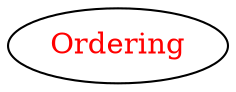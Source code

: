 digraph dependencyGraph {
 concentrate=true;
 ranksep="2.0";
 rankdir="LR"; 
 splines="ortho";
"Ordering" [fontcolor="red"];
}